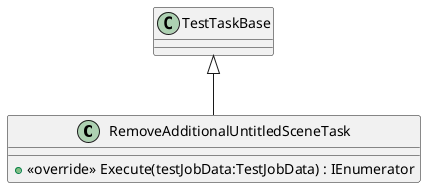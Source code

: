 @startuml
class RemoveAdditionalUntitledSceneTask {
    + <<override>> Execute(testJobData:TestJobData) : IEnumerator
}
TestTaskBase <|-- RemoveAdditionalUntitledSceneTask
@enduml

